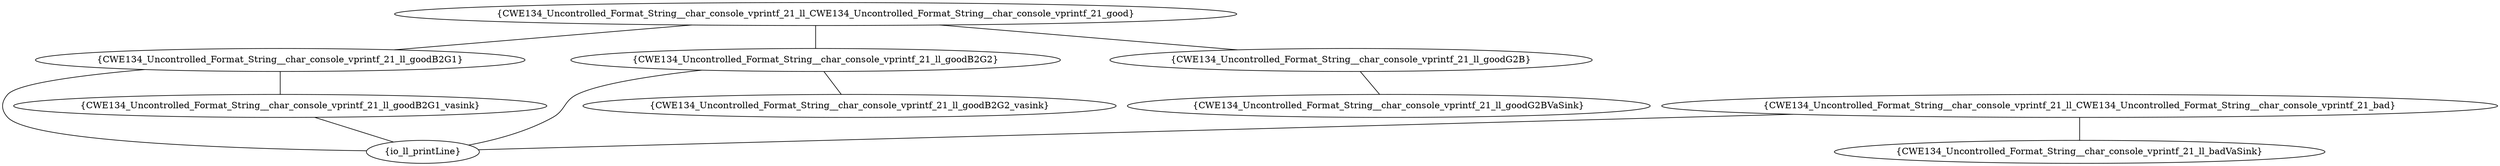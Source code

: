 graph "cg graph" {
CWE134_Uncontrolled_Format_String__char_console_vprintf_21_ll_CWE134_Uncontrolled_Format_String__char_console_vprintf_21_good [label="{CWE134_Uncontrolled_Format_String__char_console_vprintf_21_ll_CWE134_Uncontrolled_Format_String__char_console_vprintf_21_good}"];
CWE134_Uncontrolled_Format_String__char_console_vprintf_21_ll_goodB2G1 [label="{CWE134_Uncontrolled_Format_String__char_console_vprintf_21_ll_goodB2G1}"];
CWE134_Uncontrolled_Format_String__char_console_vprintf_21_ll_goodB2G2 [label="{CWE134_Uncontrolled_Format_String__char_console_vprintf_21_ll_goodB2G2}"];
CWE134_Uncontrolled_Format_String__char_console_vprintf_21_ll_goodG2B [label="{CWE134_Uncontrolled_Format_String__char_console_vprintf_21_ll_goodG2B}"];
CWE134_Uncontrolled_Format_String__char_console_vprintf_21_ll_CWE134_Uncontrolled_Format_String__char_console_vprintf_21_bad [label="{CWE134_Uncontrolled_Format_String__char_console_vprintf_21_ll_CWE134_Uncontrolled_Format_String__char_console_vprintf_21_bad}"];
io_ll_printLine [label="{io_ll_printLine}"];
CWE134_Uncontrolled_Format_String__char_console_vprintf_21_ll_badVaSink [label="{CWE134_Uncontrolled_Format_String__char_console_vprintf_21_ll_badVaSink}"];
CWE134_Uncontrolled_Format_String__char_console_vprintf_21_ll_goodB2G1_vasink [label="{CWE134_Uncontrolled_Format_String__char_console_vprintf_21_ll_goodB2G1_vasink}"];
CWE134_Uncontrolled_Format_String__char_console_vprintf_21_ll_goodG2BVaSink [label="{CWE134_Uncontrolled_Format_String__char_console_vprintf_21_ll_goodG2BVaSink}"];
CWE134_Uncontrolled_Format_String__char_console_vprintf_21_ll_goodB2G2_vasink [label="{CWE134_Uncontrolled_Format_String__char_console_vprintf_21_ll_goodB2G2_vasink}"];
CWE134_Uncontrolled_Format_String__char_console_vprintf_21_ll_CWE134_Uncontrolled_Format_String__char_console_vprintf_21_good -- CWE134_Uncontrolled_Format_String__char_console_vprintf_21_ll_goodB2G1;
CWE134_Uncontrolled_Format_String__char_console_vprintf_21_ll_CWE134_Uncontrolled_Format_String__char_console_vprintf_21_good -- CWE134_Uncontrolled_Format_String__char_console_vprintf_21_ll_goodB2G2;
CWE134_Uncontrolled_Format_String__char_console_vprintf_21_ll_CWE134_Uncontrolled_Format_String__char_console_vprintf_21_good -- CWE134_Uncontrolled_Format_String__char_console_vprintf_21_ll_goodG2B;
CWE134_Uncontrolled_Format_String__char_console_vprintf_21_ll_CWE134_Uncontrolled_Format_String__char_console_vprintf_21_bad -- io_ll_printLine;
CWE134_Uncontrolled_Format_String__char_console_vprintf_21_ll_CWE134_Uncontrolled_Format_String__char_console_vprintf_21_bad -- CWE134_Uncontrolled_Format_String__char_console_vprintf_21_ll_badVaSink;
CWE134_Uncontrolled_Format_String__char_console_vprintf_21_ll_goodB2G1 -- io_ll_printLine;
CWE134_Uncontrolled_Format_String__char_console_vprintf_21_ll_goodB2G1 -- CWE134_Uncontrolled_Format_String__char_console_vprintf_21_ll_goodB2G1_vasink;
CWE134_Uncontrolled_Format_String__char_console_vprintf_21_ll_goodB2G1_vasink -- io_ll_printLine;
CWE134_Uncontrolled_Format_String__char_console_vprintf_21_ll_goodG2B -- CWE134_Uncontrolled_Format_String__char_console_vprintf_21_ll_goodG2BVaSink;
CWE134_Uncontrolled_Format_String__char_console_vprintf_21_ll_goodB2G2 -- io_ll_printLine;
CWE134_Uncontrolled_Format_String__char_console_vprintf_21_ll_goodB2G2 -- CWE134_Uncontrolled_Format_String__char_console_vprintf_21_ll_goodB2G2_vasink;
}
